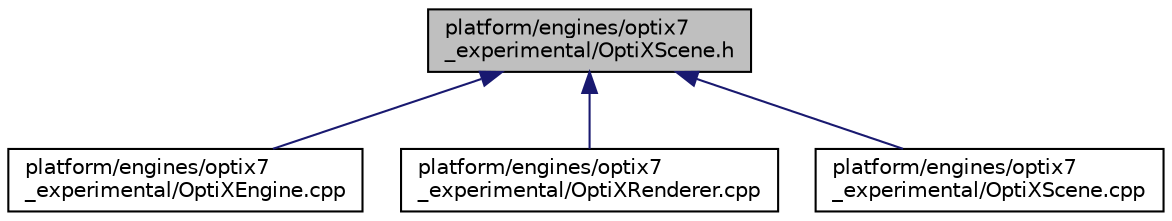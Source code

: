 digraph "platform/engines/optix7_experimental/OptiXScene.h"
{
 // LATEX_PDF_SIZE
  edge [fontname="Helvetica",fontsize="10",labelfontname="Helvetica",labelfontsize="10"];
  node [fontname="Helvetica",fontsize="10",shape=record];
  Node1 [label="platform/engines/optix7\l_experimental/OptiXScene.h",height=0.2,width=0.4,color="black", fillcolor="grey75", style="filled", fontcolor="black",tooltip=" "];
  Node1 -> Node2 [dir="back",color="midnightblue",fontsize="10",style="solid",fontname="Helvetica"];
  Node2 [label="platform/engines/optix7\l_experimental/OptiXEngine.cpp",height=0.2,width=0.4,color="black", fillcolor="white", style="filled",URL="$d5/dfe/optix7__experimental_2OptiXEngine_8cpp.html",tooltip=" "];
  Node1 -> Node3 [dir="back",color="midnightblue",fontsize="10",style="solid",fontname="Helvetica"];
  Node3 [label="platform/engines/optix7\l_experimental/OptiXRenderer.cpp",height=0.2,width=0.4,color="black", fillcolor="white", style="filled",URL="$d7/d49/optix7__experimental_2OptiXRenderer_8cpp.html",tooltip=" "];
  Node1 -> Node4 [dir="back",color="midnightblue",fontsize="10",style="solid",fontname="Helvetica"];
  Node4 [label="platform/engines/optix7\l_experimental/OptiXScene.cpp",height=0.2,width=0.4,color="black", fillcolor="white", style="filled",URL="$dd/d20/optix7__experimental_2OptiXScene_8cpp.html",tooltip=" "];
}
